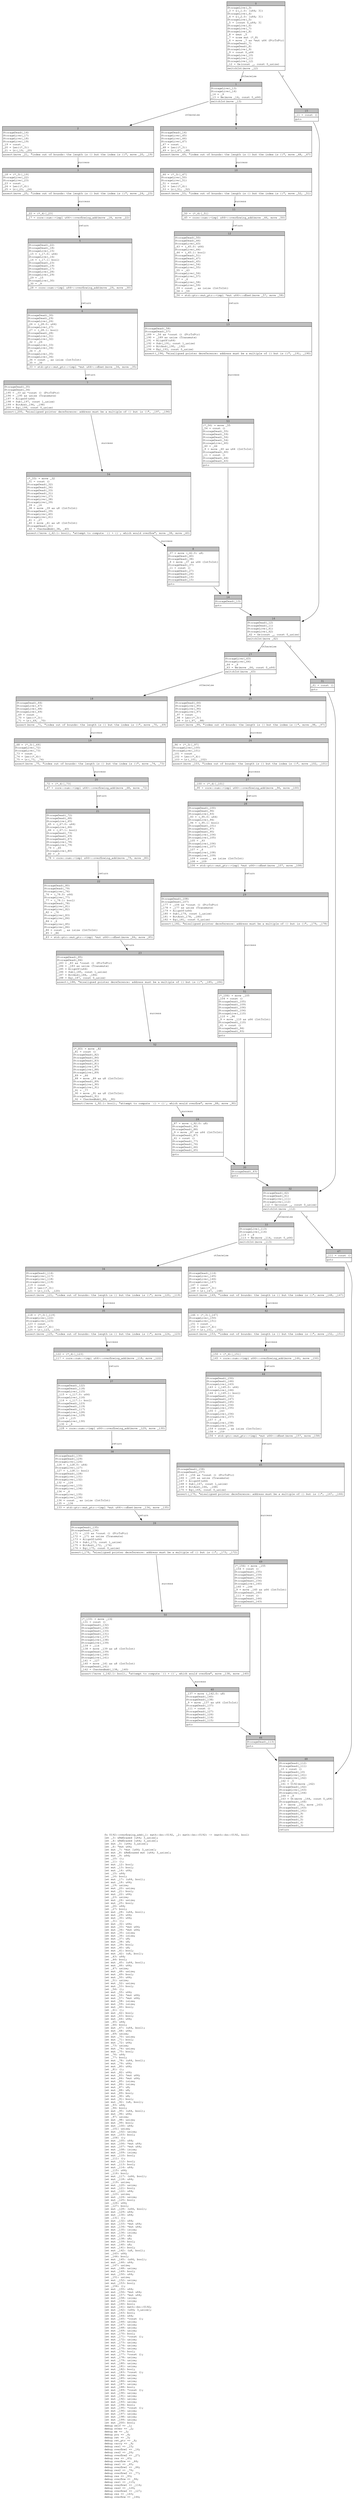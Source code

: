 digraph Mir_0_14518 {
    graph [fontname="Courier, monospace"];
    node [fontname="Courier, monospace"];
    edge [fontname="Courier, monospace"];
    label=<fn U192::overflowing_add(_1: math::bn::U192, _2: math::bn::U192) -&gt; (math::bn::U192, bool)<br align="left"/>let _3: &amp;ReErased [u64; 3_usize];<br align="left"/>let _4: &amp;ReErased [u64; 3_usize];<br align="left"/>let mut _5: [u64; 3_usize];<br align="left"/>let _6: *mut u64;<br align="left"/>let mut _7: *mut [u64; 3_usize];<br align="left"/>let mut _8: &amp;ReErased mut [u64; 3_usize];<br align="left"/>let mut _9: u64;<br align="left"/>let _10: ();<br align="left"/>let _11: ();<br align="left"/>let mut _12: bool;<br align="left"/>let mut _13: bool;<br align="left"/>let mut _14: u64;<br align="left"/>let _15: u64;<br align="left"/>let _16: bool;<br align="left"/>let mut _17: (u64, bool);<br align="left"/>let mut _18: u64;<br align="left"/>let _19: usize;<br align="left"/>let mut _20: usize;<br align="left"/>let mut _21: bool;<br align="left"/>let mut _22: u64;<br align="left"/>let _23: usize;<br align="left"/>let mut _24: usize;<br align="left"/>let mut _25: bool;<br align="left"/>let _26: u64;<br align="left"/>let _27: bool;<br align="left"/>let mut _28: (u64, bool);<br align="left"/>let mut _29: u64;<br align="left"/>let mut _30: u64;<br align="left"/>let _31: ();<br align="left"/>let mut _32: u64;<br align="left"/>let mut _33: *mut u64;<br align="left"/>let mut _34: *mut u64;<br align="left"/>let mut _35: isize;<br align="left"/>let mut _36: isize;<br align="left"/>let mut _37: u8;<br align="left"/>let mut _38: u8;<br align="left"/>let mut _39: bool;<br align="left"/>let mut _40: u8;<br align="left"/>let mut _41: bool;<br align="left"/>let mut _42: (u8, bool);<br align="left"/>let _43: u64;<br align="left"/>let _44: bool;<br align="left"/>let mut _45: (u64, bool);<br align="left"/>let mut _46: u64;<br align="left"/>let _47: usize;<br align="left"/>let mut _48: usize;<br align="left"/>let mut _49: bool;<br align="left"/>let mut _50: u64;<br align="left"/>let _51: usize;<br align="left"/>let mut _52: usize;<br align="left"/>let mut _53: bool;<br align="left"/>let _54: ();<br align="left"/>let mut _55: u64;<br align="left"/>let mut _56: *mut u64;<br align="left"/>let mut _57: *mut u64;<br align="left"/>let mut _58: isize;<br align="left"/>let mut _59: isize;<br align="left"/>let mut _60: bool;<br align="left"/>let _61: ();<br align="left"/>let mut _62: bool;<br align="left"/>let mut _63: bool;<br align="left"/>let mut _64: u64;<br align="left"/>let _65: u64;<br align="left"/>let _66: bool;<br align="left"/>let mut _67: (u64, bool);<br align="left"/>let mut _68: u64;<br align="left"/>let _69: usize;<br align="left"/>let mut _70: usize;<br align="left"/>let mut _71: bool;<br align="left"/>let mut _72: u64;<br align="left"/>let _73: usize;<br align="left"/>let mut _74: usize;<br align="left"/>let mut _75: bool;<br align="left"/>let _76: u64;<br align="left"/>let _77: bool;<br align="left"/>let mut _78: (u64, bool);<br align="left"/>let mut _79: u64;<br align="left"/>let mut _80: u64;<br align="left"/>let _81: ();<br align="left"/>let mut _82: u64;<br align="left"/>let mut _83: *mut u64;<br align="left"/>let mut _84: *mut u64;<br align="left"/>let mut _85: isize;<br align="left"/>let mut _86: isize;<br align="left"/>let mut _87: u8;<br align="left"/>let mut _88: u8;<br align="left"/>let mut _89: bool;<br align="left"/>let mut _90: u8;<br align="left"/>let mut _91: bool;<br align="left"/>let mut _92: (u8, bool);<br align="left"/>let _93: u64;<br align="left"/>let _94: bool;<br align="left"/>let mut _95: (u64, bool);<br align="left"/>let mut _96: u64;<br align="left"/>let _97: usize;<br align="left"/>let mut _98: usize;<br align="left"/>let mut _99: bool;<br align="left"/>let mut _100: u64;<br align="left"/>let _101: usize;<br align="left"/>let mut _102: usize;<br align="left"/>let mut _103: bool;<br align="left"/>let _104: ();<br align="left"/>let mut _105: u64;<br align="left"/>let mut _106: *mut u64;<br align="left"/>let mut _107: *mut u64;<br align="left"/>let mut _108: isize;<br align="left"/>let mut _109: isize;<br align="left"/>let mut _110: bool;<br align="left"/>let _111: ();<br align="left"/>let mut _112: bool;<br align="left"/>let mut _113: bool;<br align="left"/>let mut _114: u64;<br align="left"/>let _115: u64;<br align="left"/>let _116: bool;<br align="left"/>let mut _117: (u64, bool);<br align="left"/>let mut _118: u64;<br align="left"/>let _119: usize;<br align="left"/>let mut _120: usize;<br align="left"/>let mut _121: bool;<br align="left"/>let mut _122: u64;<br align="left"/>let _123: usize;<br align="left"/>let mut _124: usize;<br align="left"/>let mut _125: bool;<br align="left"/>let _126: u64;<br align="left"/>let _127: bool;<br align="left"/>let mut _128: (u64, bool);<br align="left"/>let mut _129: u64;<br align="left"/>let mut _130: u64;<br align="left"/>let _131: ();<br align="left"/>let mut _132: u64;<br align="left"/>let mut _133: *mut u64;<br align="left"/>let mut _134: *mut u64;<br align="left"/>let mut _135: isize;<br align="left"/>let mut _136: isize;<br align="left"/>let mut _137: u8;<br align="left"/>let mut _138: u8;<br align="left"/>let mut _139: bool;<br align="left"/>let mut _140: u8;<br align="left"/>let mut _141: bool;<br align="left"/>let mut _142: (u8, bool);<br align="left"/>let _143: u64;<br align="left"/>let _144: bool;<br align="left"/>let mut _145: (u64, bool);<br align="left"/>let mut _146: u64;<br align="left"/>let _147: usize;<br align="left"/>let mut _148: usize;<br align="left"/>let mut _149: bool;<br align="left"/>let mut _150: u64;<br align="left"/>let _151: usize;<br align="left"/>let mut _152: usize;<br align="left"/>let mut _153: bool;<br align="left"/>let _154: ();<br align="left"/>let mut _155: u64;<br align="left"/>let mut _156: *mut u64;<br align="left"/>let mut _157: *mut u64;<br align="left"/>let mut _158: isize;<br align="left"/>let mut _159: isize;<br align="left"/>let mut _160: bool;<br align="left"/>let mut _161: math::bn::U192;<br align="left"/>let mut _162: [u64; 3_usize];<br align="left"/>let mut _163: bool;<br align="left"/>let mut _164: u64;<br align="left"/>let mut _165: *const ();<br align="left"/>let mut _166: usize;<br align="left"/>let mut _167: usize;<br align="left"/>let mut _168: usize;<br align="left"/>let mut _169: usize;<br align="left"/>let mut _170: bool;<br align="left"/>let mut _171: *const ();<br align="left"/>let mut _172: usize;<br align="left"/>let mut _173: usize;<br align="left"/>let mut _174: usize;<br align="left"/>let mut _175: usize;<br align="left"/>let mut _176: bool;<br align="left"/>let mut _177: *const ();<br align="left"/>let mut _178: usize;<br align="left"/>let mut _179: usize;<br align="left"/>let mut _180: usize;<br align="left"/>let mut _181: usize;<br align="left"/>let mut _182: bool;<br align="left"/>let mut _183: *const ();<br align="left"/>let mut _184: usize;<br align="left"/>let mut _185: usize;<br align="left"/>let mut _186: usize;<br align="left"/>let mut _187: usize;<br align="left"/>let mut _188: bool;<br align="left"/>let mut _189: *const ();<br align="left"/>let mut _190: usize;<br align="left"/>let mut _191: usize;<br align="left"/>let mut _192: usize;<br align="left"/>let mut _193: usize;<br align="left"/>let mut _194: bool;<br align="left"/>let mut _195: *const ();<br align="left"/>let mut _196: usize;<br align="left"/>let mut _197: usize;<br align="left"/>let mut _198: usize;<br align="left"/>let mut _199: usize;<br align="left"/>let mut _200: bool;<br align="left"/>debug self =&gt; _1;<br align="left"/>debug other =&gt; _2;<br align="left"/>debug me =&gt; _3;<br align="left"/>debug you =&gt; _4;<br align="left"/>debug ret =&gt; _5;<br align="left"/>debug ret_ptr =&gt; _6;<br align="left"/>debug carry =&gt; _9;<br align="left"/>debug res1 =&gt; _15;<br align="left"/>debug overflow1 =&gt; _16;<br align="left"/>debug res2 =&gt; _26;<br align="left"/>debug overflow2 =&gt; _27;<br align="left"/>debug res =&gt; _43;<br align="left"/>debug overflow =&gt; _44;<br align="left"/>debug res1 =&gt; _65;<br align="left"/>debug overflow1 =&gt; _66;<br align="left"/>debug res2 =&gt; _76;<br align="left"/>debug overflow2 =&gt; _77;<br align="left"/>debug res =&gt; _93;<br align="left"/>debug overflow =&gt; _94;<br align="left"/>debug res1 =&gt; _115;<br align="left"/>debug overflow1 =&gt; _116;<br align="left"/>debug res2 =&gt; _126;<br align="left"/>debug overflow2 =&gt; _127;<br align="left"/>debug res =&gt; _143;<br align="left"/>debug overflow =&gt; _144;<br align="left"/>>;
    bb0__0_14518 [shape="none", label=<<table border="0" cellborder="1" cellspacing="0"><tr><td bgcolor="gray" align="center" colspan="1">0</td></tr><tr><td align="left" balign="left">StorageLive(_3)<br/>_3 = &amp;(_1.0: [u64; 3])<br/>StorageLive(_4)<br/>_4 = &amp;(_2.0: [u64; 3])<br/>StorageLive(_5)<br/>_5 = [const 0_u64; 3]<br/>StorageLive(_6)<br/>StorageLive(_7)<br/>StorageLive(_8)<br/>_8 = &amp;mut _5<br/>_7 = &amp;raw mut (*_8)<br/>_6 = move _7 as *mut u64 (PtrToPtr)<br/>StorageDead(_7)<br/>StorageDead(_8)<br/>StorageLive(_9)<br/>_9 = const 0_u64<br/>StorageLive(_10)<br/>StorageLive(_11)<br/>StorageLive(_12)<br/>_12 = Ge(const _, const 0_usize)<br/></td></tr><tr><td align="left">switchInt(move _12)</td></tr></table>>];
    bb1__0_14518 [shape="none", label=<<table border="0" cellborder="1" cellspacing="0"><tr><td bgcolor="gray" align="center" colspan="1">1</td></tr><tr><td align="left" balign="left">StorageLive(_13)<br/>StorageLive(_14)<br/>_14 = _9<br/>_13 = Ne(move _14, const 0_u64)<br/></td></tr><tr><td align="left">switchInt(move _13)</td></tr></table>>];
    bb2__0_14518 [shape="none", label=<<table border="0" cellborder="1" cellspacing="0"><tr><td bgcolor="gray" align="center" colspan="1">2</td></tr><tr><td align="left" balign="left">StorageDead(_14)<br/>StorageLive(_17)<br/>StorageLive(_18)<br/>StorageLive(_19)<br/>_19 = const _<br/>_20 = Len((*_3))<br/>_21 = Lt(_19, _20)<br/></td></tr><tr><td align="left">assert(move _21, &quot;index out of bounds: the length is {} but the index is {}&quot;, move _20, _19)</td></tr></table>>];
    bb3__0_14518 [shape="none", label=<<table border="0" cellborder="1" cellspacing="0"><tr><td bgcolor="gray" align="center" colspan="1">3</td></tr><tr><td align="left" balign="left">_18 = (*_3)[_19]<br/>StorageLive(_22)<br/>StorageLive(_23)<br/>_23 = const _<br/>_24 = Len((*_4))<br/>_25 = Lt(_23, _24)<br/></td></tr><tr><td align="left">assert(move _25, &quot;index out of bounds: the length is {} but the index is {}&quot;, move _24, _23)</td></tr></table>>];
    bb4__0_14518 [shape="none", label=<<table border="0" cellborder="1" cellspacing="0"><tr><td bgcolor="gray" align="center" colspan="1">4</td></tr><tr><td align="left" balign="left">_22 = (*_4)[_23]<br/></td></tr><tr><td align="left">_17 = core::num::&lt;impl u64&gt;::overflowing_add(move _18, move _22)</td></tr></table>>];
    bb5__0_14518 [shape="none", label=<<table border="0" cellborder="1" cellspacing="0"><tr><td bgcolor="gray" align="center" colspan="1">5</td></tr><tr><td align="left" balign="left">StorageDead(_22)<br/>StorageDead(_18)<br/>StorageLive(_15)<br/>_15 = (_17.0: u64)<br/>StorageLive(_16)<br/>_16 = (_17.1: bool)<br/>StorageDead(_23)<br/>StorageDead(_19)<br/>StorageDead(_17)<br/>StorageLive(_28)<br/>StorageLive(_29)<br/>_29 = _15<br/>StorageLive(_30)<br/>_30 = _9<br/></td></tr><tr><td align="left">_28 = core::num::&lt;impl u64&gt;::overflowing_add(move _29, move _30)</td></tr></table>>];
    bb6__0_14518 [shape="none", label=<<table border="0" cellborder="1" cellspacing="0"><tr><td bgcolor="gray" align="center" colspan="1">6</td></tr><tr><td align="left" balign="left">StorageDead(_30)<br/>StorageDead(_29)<br/>StorageLive(_26)<br/>_26 = (_28.0: u64)<br/>StorageLive(_27)<br/>_27 = (_28.1: bool)<br/>StorageDead(_28)<br/>StorageLive(_31)<br/>StorageLive(_32)<br/>_32 = _26<br/>StorageLive(_33)<br/>StorageLive(_34)<br/>_34 = _6<br/>StorageLive(_35)<br/>StorageLive(_36)<br/>_36 = const _ as isize (IntToInt)<br/>_35 = _36<br/></td></tr><tr><td align="left">_33 = std::ptr::mut_ptr::&lt;impl *mut u64&gt;::offset(move _34, move _35)</td></tr></table>>];
    bb7__0_14518 [shape="none", label=<<table border="0" cellborder="1" cellspacing="0"><tr><td bgcolor="gray" align="center" colspan="1">7</td></tr><tr><td align="left" balign="left">StorageDead(_35)<br/>StorageDead(_34)<br/>_195 = _33 as *const () (PtrToPtr)<br/>_196 = _195 as usize (Transmute)<br/>_197 = AlignOf(u64)<br/>_198 = Sub(_197, const 1_usize)<br/>_199 = BitAnd(_196, _198)<br/>_200 = Eq(_199, const 0_usize)<br/></td></tr><tr><td align="left">assert(_200, &quot;misaligned pointer dereference: address must be a multiple of {} but is {}&quot;, _197, _196)</td></tr></table>>];
    bb8__0_14518 [shape="none", label=<<table border="0" cellborder="1" cellspacing="0"><tr><td bgcolor="gray" align="center" colspan="1">8</td></tr><tr><td align="left" balign="left">_37 = move (_42.0: u8)<br/>StorageDead(_40)<br/>StorageDead(_38)<br/>_9 = move _37 as u64 (IntToInt)<br/>StorageDead(_37)<br/>_11 = const ()<br/>StorageDead(_27)<br/>StorageDead(_26)<br/>StorageDead(_16)<br/>StorageDead(_15)<br/></td></tr><tr><td align="left">goto</td></tr></table>>];
    bb9__0_14518 [shape="none", label=<<table border="0" cellborder="1" cellspacing="0"><tr><td bgcolor="gray" align="center" colspan="1">9</td></tr><tr><td align="left" balign="left">StorageDead(_14)<br/>StorageLive(_45)<br/>StorageLive(_46)<br/>StorageLive(_47)<br/>_47 = const _<br/>_48 = Len((*_3))<br/>_49 = Lt(_47, _48)<br/></td></tr><tr><td align="left">assert(move _49, &quot;index out of bounds: the length is {} but the index is {}&quot;, move _48, _47)</td></tr></table>>];
    bb10__0_14518 [shape="none", label=<<table border="0" cellborder="1" cellspacing="0"><tr><td bgcolor="gray" align="center" colspan="1">10</td></tr><tr><td align="left" balign="left">_46 = (*_3)[_47]<br/>StorageLive(_50)<br/>StorageLive(_51)<br/>_51 = const _<br/>_52 = Len((*_4))<br/>_53 = Lt(_51, _52)<br/></td></tr><tr><td align="left">assert(move _53, &quot;index out of bounds: the length is {} but the index is {}&quot;, move _52, _51)</td></tr></table>>];
    bb11__0_14518 [shape="none", label=<<table border="0" cellborder="1" cellspacing="0"><tr><td bgcolor="gray" align="center" colspan="1">11</td></tr><tr><td align="left" balign="left">_50 = (*_4)[_51]<br/></td></tr><tr><td align="left">_45 = core::num::&lt;impl u64&gt;::overflowing_add(move _46, move _50)</td></tr></table>>];
    bb12__0_14518 [shape="none", label=<<table border="0" cellborder="1" cellspacing="0"><tr><td bgcolor="gray" align="center" colspan="1">12</td></tr><tr><td align="left" balign="left">StorageDead(_50)<br/>StorageDead(_46)<br/>StorageLive(_43)<br/>_43 = (_45.0: u64)<br/>StorageLive(_44)<br/>_44 = (_45.1: bool)<br/>StorageDead(_51)<br/>StorageDead(_47)<br/>StorageDead(_45)<br/>StorageLive(_54)<br/>StorageLive(_55)<br/>_55 = _43<br/>StorageLive(_56)<br/>StorageLive(_57)<br/>_57 = _6<br/>StorageLive(_58)<br/>StorageLive(_59)<br/>_59 = const _ as isize (IntToInt)<br/>_58 = _59<br/></td></tr><tr><td align="left">_56 = std::ptr::mut_ptr::&lt;impl *mut u64&gt;::offset(move _57, move _58)</td></tr></table>>];
    bb13__0_14518 [shape="none", label=<<table border="0" cellborder="1" cellspacing="0"><tr><td bgcolor="gray" align="center" colspan="1">13</td></tr><tr><td align="left" balign="left">StorageDead(_58)<br/>StorageDead(_57)<br/>_189 = _56 as *const () (PtrToPtr)<br/>_190 = _189 as usize (Transmute)<br/>_191 = AlignOf(u64)<br/>_192 = Sub(_191, const 1_usize)<br/>_193 = BitAnd(_190, _192)<br/>_194 = Eq(_193, const 0_usize)<br/></td></tr><tr><td align="left">assert(_194, &quot;misaligned pointer dereference: address must be a multiple of {} but is {}&quot;, _191, _190)</td></tr></table>>];
    bb14__0_14518 [shape="none", label=<<table border="0" cellborder="1" cellspacing="0"><tr><td bgcolor="gray" align="center" colspan="1">14</td></tr><tr><td align="left" balign="left">StorageDead(_13)<br/></td></tr><tr><td align="left">goto</td></tr></table>>];
    bb15__0_14518 [shape="none", label=<<table border="0" cellborder="1" cellspacing="0"><tr><td bgcolor="gray" align="center" colspan="1">15</td></tr><tr><td align="left" balign="left">_11 = const ()<br/></td></tr><tr><td align="left">goto</td></tr></table>>];
    bb16__0_14518 [shape="none", label=<<table border="0" cellborder="1" cellspacing="0"><tr><td bgcolor="gray" align="center" colspan="1">16</td></tr><tr><td align="left" balign="left">StorageDead(_12)<br/>StorageDead(_11)<br/>StorageLive(_61)<br/>StorageLive(_62)<br/>_62 = Ge(const _, const 0_usize)<br/></td></tr><tr><td align="left">switchInt(move _62)</td></tr></table>>];
    bb17__0_14518 [shape="none", label=<<table border="0" cellborder="1" cellspacing="0"><tr><td bgcolor="gray" align="center" colspan="1">17</td></tr><tr><td align="left" balign="left">StorageLive(_63)<br/>StorageLive(_64)<br/>_64 = _9<br/>_63 = Ne(move _64, const 0_u64)<br/></td></tr><tr><td align="left">switchInt(move _63)</td></tr></table>>];
    bb18__0_14518 [shape="none", label=<<table border="0" cellborder="1" cellspacing="0"><tr><td bgcolor="gray" align="center" colspan="1">18</td></tr><tr><td align="left" balign="left">StorageDead(_64)<br/>StorageLive(_67)<br/>StorageLive(_68)<br/>StorageLive(_69)<br/>_69 = const _<br/>_70 = Len((*_3))<br/>_71 = Lt(_69, _70)<br/></td></tr><tr><td align="left">assert(move _71, &quot;index out of bounds: the length is {} but the index is {}&quot;, move _70, _69)</td></tr></table>>];
    bb19__0_14518 [shape="none", label=<<table border="0" cellborder="1" cellspacing="0"><tr><td bgcolor="gray" align="center" colspan="1">19</td></tr><tr><td align="left" balign="left">_68 = (*_3)[_69]<br/>StorageLive(_72)<br/>StorageLive(_73)<br/>_73 = const _<br/>_74 = Len((*_4))<br/>_75 = Lt(_73, _74)<br/></td></tr><tr><td align="left">assert(move _75, &quot;index out of bounds: the length is {} but the index is {}&quot;, move _74, _73)</td></tr></table>>];
    bb20__0_14518 [shape="none", label=<<table border="0" cellborder="1" cellspacing="0"><tr><td bgcolor="gray" align="center" colspan="1">20</td></tr><tr><td align="left" balign="left">_72 = (*_4)[_73]<br/></td></tr><tr><td align="left">_67 = core::num::&lt;impl u64&gt;::overflowing_add(move _68, move _72)</td></tr></table>>];
    bb21__0_14518 [shape="none", label=<<table border="0" cellborder="1" cellspacing="0"><tr><td bgcolor="gray" align="center" colspan="1">21</td></tr><tr><td align="left" balign="left">StorageDead(_72)<br/>StorageDead(_68)<br/>StorageLive(_65)<br/>_65 = (_67.0: u64)<br/>StorageLive(_66)<br/>_66 = (_67.1: bool)<br/>StorageDead(_73)<br/>StorageDead(_69)<br/>StorageDead(_67)<br/>StorageLive(_78)<br/>StorageLive(_79)<br/>_79 = _65<br/>StorageLive(_80)<br/>_80 = _9<br/></td></tr><tr><td align="left">_78 = core::num::&lt;impl u64&gt;::overflowing_add(move _79, move _80)</td></tr></table>>];
    bb22__0_14518 [shape="none", label=<<table border="0" cellborder="1" cellspacing="0"><tr><td bgcolor="gray" align="center" colspan="1">22</td></tr><tr><td align="left" balign="left">StorageDead(_80)<br/>StorageDead(_79)<br/>StorageLive(_76)<br/>_76 = (_78.0: u64)<br/>StorageLive(_77)<br/>_77 = (_78.1: bool)<br/>StorageDead(_78)<br/>StorageLive(_81)<br/>StorageLive(_82)<br/>_82 = _76<br/>StorageLive(_83)<br/>StorageLive(_84)<br/>_84 = _6<br/>StorageLive(_85)<br/>StorageLive(_86)<br/>_86 = const _ as isize (IntToInt)<br/>_85 = _86<br/></td></tr><tr><td align="left">_83 = std::ptr::mut_ptr::&lt;impl *mut u64&gt;::offset(move _84, move _85)</td></tr></table>>];
    bb23__0_14518 [shape="none", label=<<table border="0" cellborder="1" cellspacing="0"><tr><td bgcolor="gray" align="center" colspan="1">23</td></tr><tr><td align="left" balign="left">StorageDead(_85)<br/>StorageDead(_84)<br/>_183 = _83 as *const () (PtrToPtr)<br/>_184 = _183 as usize (Transmute)<br/>_185 = AlignOf(u64)<br/>_186 = Sub(_185, const 1_usize)<br/>_187 = BitAnd(_184, _186)<br/>_188 = Eq(_187, const 0_usize)<br/></td></tr><tr><td align="left">assert(_188, &quot;misaligned pointer dereference: address must be a multiple of {} but is {}&quot;, _185, _184)</td></tr></table>>];
    bb24__0_14518 [shape="none", label=<<table border="0" cellborder="1" cellspacing="0"><tr><td bgcolor="gray" align="center" colspan="1">24</td></tr><tr><td align="left" balign="left">_87 = move (_92.0: u8)<br/>StorageDead(_90)<br/>StorageDead(_88)<br/>_9 = move _87 as u64 (IntToInt)<br/>StorageDead(_87)<br/>_61 = const ()<br/>StorageDead(_77)<br/>StorageDead(_76)<br/>StorageDead(_66)<br/>StorageDead(_65)<br/></td></tr><tr><td align="left">goto</td></tr></table>>];
    bb25__0_14518 [shape="none", label=<<table border="0" cellborder="1" cellspacing="0"><tr><td bgcolor="gray" align="center" colspan="1">25</td></tr><tr><td align="left" balign="left">StorageDead(_64)<br/>StorageLive(_95)<br/>StorageLive(_96)<br/>StorageLive(_97)<br/>_97 = const _<br/>_98 = Len((*_3))<br/>_99 = Lt(_97, _98)<br/></td></tr><tr><td align="left">assert(move _99, &quot;index out of bounds: the length is {} but the index is {}&quot;, move _98, _97)</td></tr></table>>];
    bb26__0_14518 [shape="none", label=<<table border="0" cellborder="1" cellspacing="0"><tr><td bgcolor="gray" align="center" colspan="1">26</td></tr><tr><td align="left" balign="left">_96 = (*_3)[_97]<br/>StorageLive(_100)<br/>StorageLive(_101)<br/>_101 = const _<br/>_102 = Len((*_4))<br/>_103 = Lt(_101, _102)<br/></td></tr><tr><td align="left">assert(move _103, &quot;index out of bounds: the length is {} but the index is {}&quot;, move _102, _101)</td></tr></table>>];
    bb27__0_14518 [shape="none", label=<<table border="0" cellborder="1" cellspacing="0"><tr><td bgcolor="gray" align="center" colspan="1">27</td></tr><tr><td align="left" balign="left">_100 = (*_4)[_101]<br/></td></tr><tr><td align="left">_95 = core::num::&lt;impl u64&gt;::overflowing_add(move _96, move _100)</td></tr></table>>];
    bb28__0_14518 [shape="none", label=<<table border="0" cellborder="1" cellspacing="0"><tr><td bgcolor="gray" align="center" colspan="1">28</td></tr><tr><td align="left" balign="left">StorageDead(_100)<br/>StorageDead(_96)<br/>StorageLive(_93)<br/>_93 = (_95.0: u64)<br/>StorageLive(_94)<br/>_94 = (_95.1: bool)<br/>StorageDead(_101)<br/>StorageDead(_97)<br/>StorageDead(_95)<br/>StorageLive(_104)<br/>StorageLive(_105)<br/>_105 = _93<br/>StorageLive(_106)<br/>StorageLive(_107)<br/>_107 = _6<br/>StorageLive(_108)<br/>StorageLive(_109)<br/>_109 = const _ as isize (IntToInt)<br/>_108 = _109<br/></td></tr><tr><td align="left">_106 = std::ptr::mut_ptr::&lt;impl *mut u64&gt;::offset(move _107, move _108)</td></tr></table>>];
    bb29__0_14518 [shape="none", label=<<table border="0" cellborder="1" cellspacing="0"><tr><td bgcolor="gray" align="center" colspan="1">29</td></tr><tr><td align="left" balign="left">StorageDead(_108)<br/>StorageDead(_107)<br/>_177 = _106 as *const () (PtrToPtr)<br/>_178 = _177 as usize (Transmute)<br/>_179 = AlignOf(u64)<br/>_180 = Sub(_179, const 1_usize)<br/>_181 = BitAnd(_178, _180)<br/>_182 = Eq(_181, const 0_usize)<br/></td></tr><tr><td align="left">assert(_182, &quot;misaligned pointer dereference: address must be a multiple of {} but is {}&quot;, _179, _178)</td></tr></table>>];
    bb30__0_14518 [shape="none", label=<<table border="0" cellborder="1" cellspacing="0"><tr><td bgcolor="gray" align="center" colspan="1">30</td></tr><tr><td align="left" balign="left">StorageDead(_63)<br/></td></tr><tr><td align="left">goto</td></tr></table>>];
    bb31__0_14518 [shape="none", label=<<table border="0" cellborder="1" cellspacing="0"><tr><td bgcolor="gray" align="center" colspan="1">31</td></tr><tr><td align="left" balign="left">_61 = const ()<br/></td></tr><tr><td align="left">goto</td></tr></table>>];
    bb32__0_14518 [shape="none", label=<<table border="0" cellborder="1" cellspacing="0"><tr><td bgcolor="gray" align="center" colspan="1">32</td></tr><tr><td align="left" balign="left">StorageDead(_62)<br/>StorageDead(_61)<br/>StorageLive(_111)<br/>StorageLive(_112)<br/>_112 = Ge(const _, const 0_usize)<br/></td></tr><tr><td align="left">switchInt(move _112)</td></tr></table>>];
    bb33__0_14518 [shape="none", label=<<table border="0" cellborder="1" cellspacing="0"><tr><td bgcolor="gray" align="center" colspan="1">33</td></tr><tr><td align="left" balign="left">StorageLive(_113)<br/>StorageLive(_114)<br/>_114 = _9<br/>_113 = Ne(move _114, const 0_u64)<br/></td></tr><tr><td align="left">switchInt(move _113)</td></tr></table>>];
    bb34__0_14518 [shape="none", label=<<table border="0" cellborder="1" cellspacing="0"><tr><td bgcolor="gray" align="center" colspan="1">34</td></tr><tr><td align="left" balign="left">StorageDead(_114)<br/>StorageLive(_117)<br/>StorageLive(_118)<br/>StorageLive(_119)<br/>_119 = const _<br/>_120 = Len((*_3))<br/>_121 = Lt(_119, _120)<br/></td></tr><tr><td align="left">assert(move _121, &quot;index out of bounds: the length is {} but the index is {}&quot;, move _120, _119)</td></tr></table>>];
    bb35__0_14518 [shape="none", label=<<table border="0" cellborder="1" cellspacing="0"><tr><td bgcolor="gray" align="center" colspan="1">35</td></tr><tr><td align="left" balign="left">_118 = (*_3)[_119]<br/>StorageLive(_122)<br/>StorageLive(_123)<br/>_123 = const _<br/>_124 = Len((*_4))<br/>_125 = Lt(_123, _124)<br/></td></tr><tr><td align="left">assert(move _125, &quot;index out of bounds: the length is {} but the index is {}&quot;, move _124, _123)</td></tr></table>>];
    bb36__0_14518 [shape="none", label=<<table border="0" cellborder="1" cellspacing="0"><tr><td bgcolor="gray" align="center" colspan="1">36</td></tr><tr><td align="left" balign="left">_122 = (*_4)[_123]<br/></td></tr><tr><td align="left">_117 = core::num::&lt;impl u64&gt;::overflowing_add(move _118, move _122)</td></tr></table>>];
    bb37__0_14518 [shape="none", label=<<table border="0" cellborder="1" cellspacing="0"><tr><td bgcolor="gray" align="center" colspan="1">37</td></tr><tr><td align="left" balign="left">StorageDead(_122)<br/>StorageDead(_118)<br/>StorageLive(_115)<br/>_115 = (_117.0: u64)<br/>StorageLive(_116)<br/>_116 = (_117.1: bool)<br/>StorageDead(_123)<br/>StorageDead(_119)<br/>StorageDead(_117)<br/>StorageLive(_128)<br/>StorageLive(_129)<br/>_129 = _115<br/>StorageLive(_130)<br/>_130 = _9<br/></td></tr><tr><td align="left">_128 = core::num::&lt;impl u64&gt;::overflowing_add(move _129, move _130)</td></tr></table>>];
    bb38__0_14518 [shape="none", label=<<table border="0" cellborder="1" cellspacing="0"><tr><td bgcolor="gray" align="center" colspan="1">38</td></tr><tr><td align="left" balign="left">StorageDead(_130)<br/>StorageDead(_129)<br/>StorageLive(_126)<br/>_126 = (_128.0: u64)<br/>StorageLive(_127)<br/>_127 = (_128.1: bool)<br/>StorageDead(_128)<br/>StorageLive(_131)<br/>StorageLive(_132)<br/>_132 = _126<br/>StorageLive(_133)<br/>StorageLive(_134)<br/>_134 = _6<br/>StorageLive(_135)<br/>StorageLive(_136)<br/>_136 = const _ as isize (IntToInt)<br/>_135 = _136<br/></td></tr><tr><td align="left">_133 = std::ptr::mut_ptr::&lt;impl *mut u64&gt;::offset(move _134, move _135)</td></tr></table>>];
    bb39__0_14518 [shape="none", label=<<table border="0" cellborder="1" cellspacing="0"><tr><td bgcolor="gray" align="center" colspan="1">39</td></tr><tr><td align="left" balign="left">StorageDead(_135)<br/>StorageDead(_134)<br/>_171 = _133 as *const () (PtrToPtr)<br/>_172 = _171 as usize (Transmute)<br/>_173 = AlignOf(u64)<br/>_174 = Sub(_173, const 1_usize)<br/>_175 = BitAnd(_172, _174)<br/>_176 = Eq(_175, const 0_usize)<br/></td></tr><tr><td align="left">assert(_176, &quot;misaligned pointer dereference: address must be a multiple of {} but is {}&quot;, _173, _172)</td></tr></table>>];
    bb40__0_14518 [shape="none", label=<<table border="0" cellborder="1" cellspacing="0"><tr><td bgcolor="gray" align="center" colspan="1">40</td></tr><tr><td align="left" balign="left">_137 = move (_142.0: u8)<br/>StorageDead(_140)<br/>StorageDead(_138)<br/>_9 = move _137 as u64 (IntToInt)<br/>StorageDead(_137)<br/>_111 = const ()<br/>StorageDead(_127)<br/>StorageDead(_126)<br/>StorageDead(_116)<br/>StorageDead(_115)<br/></td></tr><tr><td align="left">goto</td></tr></table>>];
    bb41__0_14518 [shape="none", label=<<table border="0" cellborder="1" cellspacing="0"><tr><td bgcolor="gray" align="center" colspan="1">41</td></tr><tr><td align="left" balign="left">StorageDead(_114)<br/>StorageLive(_145)<br/>StorageLive(_146)<br/>StorageLive(_147)<br/>_147 = const _<br/>_148 = Len((*_3))<br/>_149 = Lt(_147, _148)<br/></td></tr><tr><td align="left">assert(move _149, &quot;index out of bounds: the length is {} but the index is {}&quot;, move _148, _147)</td></tr></table>>];
    bb42__0_14518 [shape="none", label=<<table border="0" cellborder="1" cellspacing="0"><tr><td bgcolor="gray" align="center" colspan="1">42</td></tr><tr><td align="left" balign="left">_146 = (*_3)[_147]<br/>StorageLive(_150)<br/>StorageLive(_151)<br/>_151 = const _<br/>_152 = Len((*_4))<br/>_153 = Lt(_151, _152)<br/></td></tr><tr><td align="left">assert(move _153, &quot;index out of bounds: the length is {} but the index is {}&quot;, move _152, _151)</td></tr></table>>];
    bb43__0_14518 [shape="none", label=<<table border="0" cellborder="1" cellspacing="0"><tr><td bgcolor="gray" align="center" colspan="1">43</td></tr><tr><td align="left" balign="left">_150 = (*_4)[_151]<br/></td></tr><tr><td align="left">_145 = core::num::&lt;impl u64&gt;::overflowing_add(move _146, move _150)</td></tr></table>>];
    bb44__0_14518 [shape="none", label=<<table border="0" cellborder="1" cellspacing="0"><tr><td bgcolor="gray" align="center" colspan="1">44</td></tr><tr><td align="left" balign="left">StorageDead(_150)<br/>StorageDead(_146)<br/>StorageLive(_143)<br/>_143 = (_145.0: u64)<br/>StorageLive(_144)<br/>_144 = (_145.1: bool)<br/>StorageDead(_151)<br/>StorageDead(_147)<br/>StorageDead(_145)<br/>StorageLive(_154)<br/>StorageLive(_155)<br/>_155 = _143<br/>StorageLive(_156)<br/>StorageLive(_157)<br/>_157 = _6<br/>StorageLive(_158)<br/>StorageLive(_159)<br/>_159 = const _ as isize (IntToInt)<br/>_158 = _159<br/></td></tr><tr><td align="left">_156 = std::ptr::mut_ptr::&lt;impl *mut u64&gt;::offset(move _157, move _158)</td></tr></table>>];
    bb45__0_14518 [shape="none", label=<<table border="0" cellborder="1" cellspacing="0"><tr><td bgcolor="gray" align="center" colspan="1">45</td></tr><tr><td align="left" balign="left">StorageDead(_158)<br/>StorageDead(_157)<br/>_165 = _156 as *const () (PtrToPtr)<br/>_166 = _165 as usize (Transmute)<br/>_167 = AlignOf(u64)<br/>_168 = Sub(_167, const 1_usize)<br/>_169 = BitAnd(_166, _168)<br/>_170 = Eq(_169, const 0_usize)<br/></td></tr><tr><td align="left">assert(_170, &quot;misaligned pointer dereference: address must be a multiple of {} but is {}&quot;, _167, _166)</td></tr></table>>];
    bb46__0_14518 [shape="none", label=<<table border="0" cellborder="1" cellspacing="0"><tr><td bgcolor="gray" align="center" colspan="1">46</td></tr><tr><td align="left" balign="left">StorageDead(_113)<br/></td></tr><tr><td align="left">goto</td></tr></table>>];
    bb47__0_14518 [shape="none", label=<<table border="0" cellborder="1" cellspacing="0"><tr><td bgcolor="gray" align="center" colspan="1">47</td></tr><tr><td align="left" balign="left">_111 = const ()<br/></td></tr><tr><td align="left">goto</td></tr></table>>];
    bb48__0_14518 [shape="none", label=<<table border="0" cellborder="1" cellspacing="0"><tr><td bgcolor="gray" align="center" colspan="1">48</td></tr><tr><td align="left" balign="left">StorageDead(_112)<br/>StorageDead(_111)<br/>_10 = const ()<br/>StorageDead(_10)<br/>StorageLive(_161)<br/>StorageLive(_162)<br/>_162 = _5<br/>_161 = U192(move _162)<br/>StorageDead(_162)<br/>StorageLive(_163)<br/>StorageLive(_164)<br/>_164 = _9<br/>_163 = Gt(move _164, const 0_u64)<br/>StorageDead(_164)<br/>_0 = (move _161, move _163)<br/>StorageDead(_163)<br/>StorageDead(_161)<br/>StorageDead(_9)<br/>StorageDead(_6)<br/>StorageDead(_5)<br/>StorageDead(_4)<br/>StorageDead(_3)<br/></td></tr><tr><td align="left">return</td></tr></table>>];
    bb49__0_14518 [shape="none", label=<<table border="0" cellborder="1" cellspacing="0"><tr><td bgcolor="gray" align="center" colspan="1">49</td></tr><tr><td align="left" balign="left">(*_156) = move _155<br/>_154 = const ()<br/>StorageDead(_155)<br/>StorageDead(_159)<br/>StorageDead(_156)<br/>StorageDead(_154)<br/>StorageLive(_160)<br/>_160 = _144<br/>_9 = move _160 as u64 (IntToInt)<br/>StorageDead(_160)<br/>_111 = const ()<br/>StorageDead(_144)<br/>StorageDead(_143)<br/></td></tr><tr><td align="left">goto</td></tr></table>>];
    bb50__0_14518 [shape="none", label=<<table border="0" cellborder="1" cellspacing="0"><tr><td bgcolor="gray" align="center" colspan="1">50</td></tr><tr><td align="left" balign="left">(*_133) = move _132<br/>_131 = const ()<br/>StorageDead(_132)<br/>StorageDead(_136)<br/>StorageDead(_133)<br/>StorageDead(_131)<br/>StorageLive(_137)<br/>StorageLive(_138)<br/>StorageLive(_139)<br/>_139 = _116<br/>_138 = move _139 as u8 (IntToInt)<br/>StorageDead(_139)<br/>StorageLive(_140)<br/>StorageLive(_141)<br/>_141 = _127<br/>_140 = move _141 as u8 (IntToInt)<br/>StorageDead(_141)<br/>_142 = CheckedAdd(_138, _140)<br/></td></tr><tr><td align="left">assert(!move (_142.1: bool), &quot;attempt to compute `{} + {}`, which would overflow&quot;, move _138, move _140)</td></tr></table>>];
    bb51__0_14518 [shape="none", label=<<table border="0" cellborder="1" cellspacing="0"><tr><td bgcolor="gray" align="center" colspan="1">51</td></tr><tr><td align="left" balign="left">(*_106) = move _105<br/>_104 = const ()<br/>StorageDead(_105)<br/>StorageDead(_109)<br/>StorageDead(_106)<br/>StorageDead(_104)<br/>StorageLive(_110)<br/>_110 = _94<br/>_9 = move _110 as u64 (IntToInt)<br/>StorageDead(_110)<br/>_61 = const ()<br/>StorageDead(_94)<br/>StorageDead(_93)<br/></td></tr><tr><td align="left">goto</td></tr></table>>];
    bb52__0_14518 [shape="none", label=<<table border="0" cellborder="1" cellspacing="0"><tr><td bgcolor="gray" align="center" colspan="1">52</td></tr><tr><td align="left" balign="left">(*_83) = move _82<br/>_81 = const ()<br/>StorageDead(_82)<br/>StorageDead(_86)<br/>StorageDead(_83)<br/>StorageDead(_81)<br/>StorageLive(_87)<br/>StorageLive(_88)<br/>StorageLive(_89)<br/>_89 = _66<br/>_88 = move _89 as u8 (IntToInt)<br/>StorageDead(_89)<br/>StorageLive(_90)<br/>StorageLive(_91)<br/>_91 = _77<br/>_90 = move _91 as u8 (IntToInt)<br/>StorageDead(_91)<br/>_92 = CheckedAdd(_88, _90)<br/></td></tr><tr><td align="left">assert(!move (_92.1: bool), &quot;attempt to compute `{} + {}`, which would overflow&quot;, move _88, move _90)</td></tr></table>>];
    bb53__0_14518 [shape="none", label=<<table border="0" cellborder="1" cellspacing="0"><tr><td bgcolor="gray" align="center" colspan="1">53</td></tr><tr><td align="left" balign="left">(*_56) = move _55<br/>_54 = const ()<br/>StorageDead(_55)<br/>StorageDead(_59)<br/>StorageDead(_56)<br/>StorageDead(_54)<br/>StorageLive(_60)<br/>_60 = _44<br/>_9 = move _60 as u64 (IntToInt)<br/>StorageDead(_60)<br/>_11 = const ()<br/>StorageDead(_44)<br/>StorageDead(_43)<br/></td></tr><tr><td align="left">goto</td></tr></table>>];
    bb54__0_14518 [shape="none", label=<<table border="0" cellborder="1" cellspacing="0"><tr><td bgcolor="gray" align="center" colspan="1">54</td></tr><tr><td align="left" balign="left">(*_33) = move _32<br/>_31 = const ()<br/>StorageDead(_32)<br/>StorageDead(_36)<br/>StorageDead(_33)<br/>StorageDead(_31)<br/>StorageLive(_37)<br/>StorageLive(_38)<br/>StorageLive(_39)<br/>_39 = _16<br/>_38 = move _39 as u8 (IntToInt)<br/>StorageDead(_39)<br/>StorageLive(_40)<br/>StorageLive(_41)<br/>_41 = _27<br/>_40 = move _41 as u8 (IntToInt)<br/>StorageDead(_41)<br/>_42 = CheckedAdd(_38, _40)<br/></td></tr><tr><td align="left">assert(!move (_42.1: bool), &quot;attempt to compute `{} + {}`, which would overflow&quot;, move _38, move _40)</td></tr></table>>];
    bb0__0_14518 -> bb15__0_14518 [label="0"];
    bb0__0_14518 -> bb1__0_14518 [label="otherwise"];
    bb1__0_14518 -> bb9__0_14518 [label="0"];
    bb1__0_14518 -> bb2__0_14518 [label="otherwise"];
    bb2__0_14518 -> bb3__0_14518 [label="success"];
    bb3__0_14518 -> bb4__0_14518 [label="success"];
    bb4__0_14518 -> bb5__0_14518 [label="return"];
    bb5__0_14518 -> bb6__0_14518 [label="return"];
    bb6__0_14518 -> bb7__0_14518 [label="return"];
    bb7__0_14518 -> bb54__0_14518 [label="success"];
    bb8__0_14518 -> bb14__0_14518 [label=""];
    bb9__0_14518 -> bb10__0_14518 [label="success"];
    bb10__0_14518 -> bb11__0_14518 [label="success"];
    bb11__0_14518 -> bb12__0_14518 [label="return"];
    bb12__0_14518 -> bb13__0_14518 [label="return"];
    bb13__0_14518 -> bb53__0_14518 [label="success"];
    bb14__0_14518 -> bb16__0_14518 [label=""];
    bb15__0_14518 -> bb16__0_14518 [label=""];
    bb16__0_14518 -> bb31__0_14518 [label="0"];
    bb16__0_14518 -> bb17__0_14518 [label="otherwise"];
    bb17__0_14518 -> bb25__0_14518 [label="0"];
    bb17__0_14518 -> bb18__0_14518 [label="otherwise"];
    bb18__0_14518 -> bb19__0_14518 [label="success"];
    bb19__0_14518 -> bb20__0_14518 [label="success"];
    bb20__0_14518 -> bb21__0_14518 [label="return"];
    bb21__0_14518 -> bb22__0_14518 [label="return"];
    bb22__0_14518 -> bb23__0_14518 [label="return"];
    bb23__0_14518 -> bb52__0_14518 [label="success"];
    bb24__0_14518 -> bb30__0_14518 [label=""];
    bb25__0_14518 -> bb26__0_14518 [label="success"];
    bb26__0_14518 -> bb27__0_14518 [label="success"];
    bb27__0_14518 -> bb28__0_14518 [label="return"];
    bb28__0_14518 -> bb29__0_14518 [label="return"];
    bb29__0_14518 -> bb51__0_14518 [label="success"];
    bb30__0_14518 -> bb32__0_14518 [label=""];
    bb31__0_14518 -> bb32__0_14518 [label=""];
    bb32__0_14518 -> bb47__0_14518 [label="0"];
    bb32__0_14518 -> bb33__0_14518 [label="otherwise"];
    bb33__0_14518 -> bb41__0_14518 [label="0"];
    bb33__0_14518 -> bb34__0_14518 [label="otherwise"];
    bb34__0_14518 -> bb35__0_14518 [label="success"];
    bb35__0_14518 -> bb36__0_14518 [label="success"];
    bb36__0_14518 -> bb37__0_14518 [label="return"];
    bb37__0_14518 -> bb38__0_14518 [label="return"];
    bb38__0_14518 -> bb39__0_14518 [label="return"];
    bb39__0_14518 -> bb50__0_14518 [label="success"];
    bb40__0_14518 -> bb46__0_14518 [label=""];
    bb41__0_14518 -> bb42__0_14518 [label="success"];
    bb42__0_14518 -> bb43__0_14518 [label="success"];
    bb43__0_14518 -> bb44__0_14518 [label="return"];
    bb44__0_14518 -> bb45__0_14518 [label="return"];
    bb45__0_14518 -> bb49__0_14518 [label="success"];
    bb46__0_14518 -> bb48__0_14518 [label=""];
    bb47__0_14518 -> bb48__0_14518 [label=""];
    bb49__0_14518 -> bb46__0_14518 [label=""];
    bb50__0_14518 -> bb40__0_14518 [label="success"];
    bb51__0_14518 -> bb30__0_14518 [label=""];
    bb52__0_14518 -> bb24__0_14518 [label="success"];
    bb53__0_14518 -> bb14__0_14518 [label=""];
    bb54__0_14518 -> bb8__0_14518 [label="success"];
}
